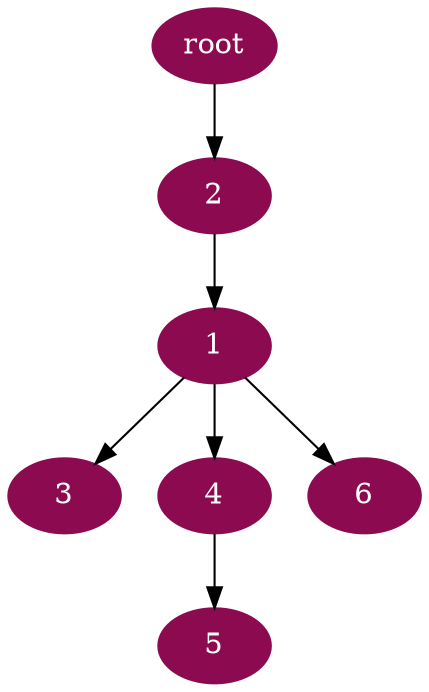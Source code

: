 digraph G {
node [color=deeppink4, style=filled, fontcolor=white];
2 -> 1;
"root" -> 2;
1 -> 3;
1 -> 4;
4 -> 5;
1 -> 6;
}

